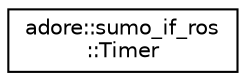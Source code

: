 digraph "Graphical Class Hierarchy"
{
 // LATEX_PDF_SIZE
  edge [fontname="Helvetica",fontsize="10",labelfontname="Helvetica",labelfontsize="10"];
  node [fontname="Helvetica",fontsize="10",shape=record];
  rankdir="LR";
  Node0 [label="adore::sumo_if_ros\l::Timer",height=0.2,width=0.4,color="black", fillcolor="white", style="filled",URL="$structadore_1_1sumo__if__ros_1_1Timer.html",tooltip=" "];
}
